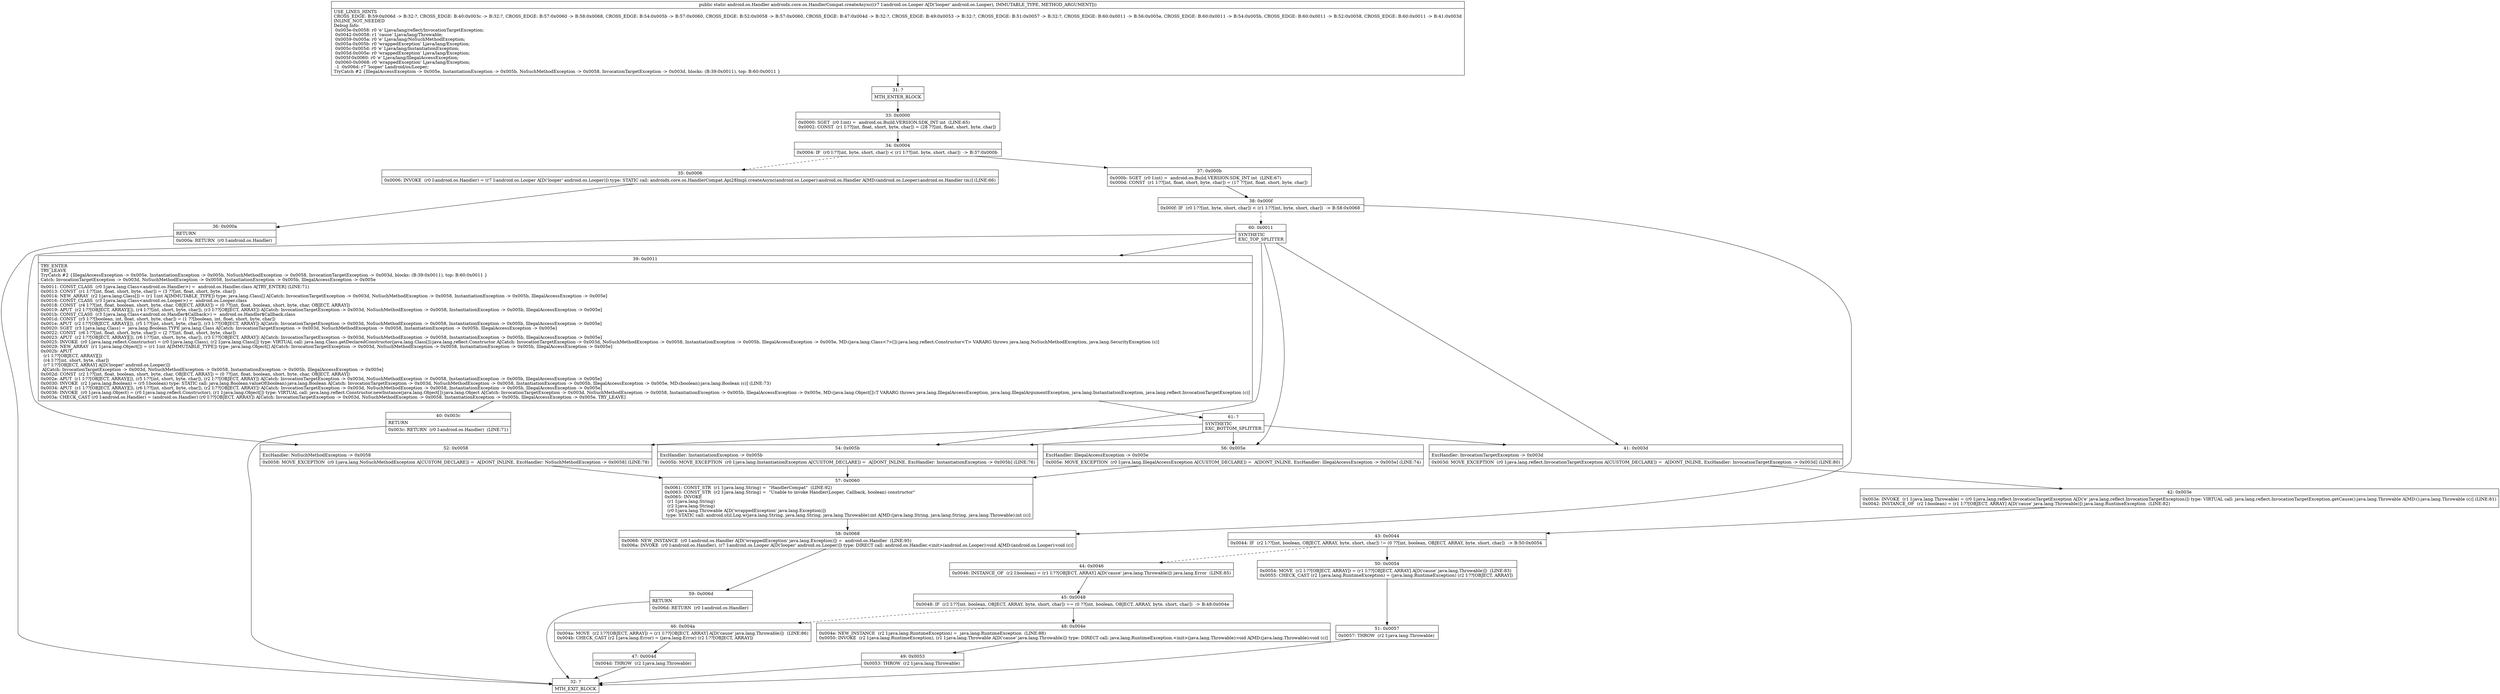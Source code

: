 digraph "CFG forandroidx.core.os.HandlerCompat.createAsync(Landroid\/os\/Looper;)Landroid\/os\/Handler;" {
Node_31 [shape=record,label="{31\:\ ?|MTH_ENTER_BLOCK\l}"];
Node_33 [shape=record,label="{33\:\ 0x0000|0x0000: SGET  (r0 I:int) =  android.os.Build.VERSION.SDK_INT int  (LINE:65)\l0x0002: CONST  (r1 I:??[int, float, short, byte, char]) = (28 ??[int, float, short, byte, char]) \l}"];
Node_34 [shape=record,label="{34\:\ 0x0004|0x0004: IF  (r0 I:??[int, byte, short, char]) \< (r1 I:??[int, byte, short, char])  \-\> B:37:0x000b \l}"];
Node_35 [shape=record,label="{35\:\ 0x0006|0x0006: INVOKE  (r0 I:android.os.Handler) = (r7 I:android.os.Looper A[D('looper' android.os.Looper)]) type: STATIC call: androidx.core.os.HandlerCompat.Api28Impl.createAsync(android.os.Looper):android.os.Handler A[MD:(android.os.Looper):android.os.Handler (m)] (LINE:66)\l}"];
Node_36 [shape=record,label="{36\:\ 0x000a|RETURN\l|0x000a: RETURN  (r0 I:android.os.Handler) \l}"];
Node_32 [shape=record,label="{32\:\ ?|MTH_EXIT_BLOCK\l}"];
Node_37 [shape=record,label="{37\:\ 0x000b|0x000b: SGET  (r0 I:int) =  android.os.Build.VERSION.SDK_INT int  (LINE:67)\l0x000d: CONST  (r1 I:??[int, float, short, byte, char]) = (17 ??[int, float, short, byte, char]) \l}"];
Node_38 [shape=record,label="{38\:\ 0x000f|0x000f: IF  (r0 I:??[int, byte, short, char]) \< (r1 I:??[int, byte, short, char])  \-\> B:58:0x0068 \l}"];
Node_58 [shape=record,label="{58\:\ 0x0068|0x0068: NEW_INSTANCE  (r0 I:android.os.Handler A[D('wrappedException' java.lang.Exception)]) =  android.os.Handler  (LINE:95)\l0x006a: INVOKE  (r0 I:android.os.Handler), (r7 I:android.os.Looper A[D('looper' android.os.Looper)]) type: DIRECT call: android.os.Handler.\<init\>(android.os.Looper):void A[MD:(android.os.Looper):void (c)]\l}"];
Node_59 [shape=record,label="{59\:\ 0x006d|RETURN\l|0x006d: RETURN  (r0 I:android.os.Handler) \l}"];
Node_60 [shape=record,label="{60\:\ 0x0011|SYNTHETIC\lEXC_TOP_SPLITTER\l}"];
Node_39 [shape=record,label="{39\:\ 0x0011|TRY_ENTER\lTRY_LEAVE\lTryCatch #2 \{IllegalAccessException \-\> 0x005e, InstantiationException \-\> 0x005b, NoSuchMethodException \-\> 0x0058, InvocationTargetException \-\> 0x003d, blocks: (B:39:0x0011), top: B:60:0x0011 \}\lCatch: InvocationTargetException \-\> 0x003d, NoSuchMethodException \-\> 0x0058, InstantiationException \-\> 0x005b, IllegalAccessException \-\> 0x005e\l|0x0011: CONST_CLASS  (r0 I:java.lang.Class\<android.os.Handler\>) =  android.os.Handler.class A[TRY_ENTER] (LINE:71)\l0x0013: CONST  (r1 I:??[int, float, short, byte, char]) = (3 ??[int, float, short, byte, char]) \l0x0014: NEW_ARRAY  (r2 I:java.lang.Class[]) = (r1 I:int A[IMMUTABLE_TYPE]) type: java.lang.Class[] A[Catch: InvocationTargetException \-\> 0x003d, NoSuchMethodException \-\> 0x0058, InstantiationException \-\> 0x005b, IllegalAccessException \-\> 0x005e]\l0x0016: CONST_CLASS  (r3 I:java.lang.Class\<android.os.Looper\>) =  android.os.Looper.class \l0x0018: CONST  (r4 I:??[int, float, boolean, short, byte, char, OBJECT, ARRAY]) = (0 ??[int, float, boolean, short, byte, char, OBJECT, ARRAY]) \l0x0019: APUT  (r2 I:??[OBJECT, ARRAY][]), (r4 I:??[int, short, byte, char]), (r3 I:??[OBJECT, ARRAY]) A[Catch: InvocationTargetException \-\> 0x003d, NoSuchMethodException \-\> 0x0058, InstantiationException \-\> 0x005b, IllegalAccessException \-\> 0x005e]\l0x001b: CONST_CLASS  (r3 I:java.lang.Class\<android.os.Handler$Callback\>) =  android.os.Handler$Callback.class \l0x001d: CONST  (r5 I:??[boolean, int, float, short, byte, char]) = (1 ??[boolean, int, float, short, byte, char]) \l0x001e: APUT  (r2 I:??[OBJECT, ARRAY][]), (r5 I:??[int, short, byte, char]), (r3 I:??[OBJECT, ARRAY]) A[Catch: InvocationTargetException \-\> 0x003d, NoSuchMethodException \-\> 0x0058, InstantiationException \-\> 0x005b, IllegalAccessException \-\> 0x005e]\l0x0020: SGET  (r3 I:java.lang.Class) =  java.lang.Boolean.TYPE java.lang.Class A[Catch: InvocationTargetException \-\> 0x003d, NoSuchMethodException \-\> 0x0058, InstantiationException \-\> 0x005b, IllegalAccessException \-\> 0x005e]\l0x0022: CONST  (r6 I:??[int, float, short, byte, char]) = (2 ??[int, float, short, byte, char]) \l0x0023: APUT  (r2 I:??[OBJECT, ARRAY][]), (r6 I:??[int, short, byte, char]), (r3 I:??[OBJECT, ARRAY]) A[Catch: InvocationTargetException \-\> 0x003d, NoSuchMethodException \-\> 0x0058, InstantiationException \-\> 0x005b, IllegalAccessException \-\> 0x005e]\l0x0025: INVOKE  (r0 I:java.lang.reflect.Constructor) = (r0 I:java.lang.Class), (r2 I:java.lang.Class[]) type: VIRTUAL call: java.lang.Class.getDeclaredConstructor(java.lang.Class[]):java.lang.reflect.Constructor A[Catch: InvocationTargetException \-\> 0x003d, NoSuchMethodException \-\> 0x0058, InstantiationException \-\> 0x005b, IllegalAccessException \-\> 0x005e, MD:(java.lang.Class\<?\>[]):java.lang.reflect.Constructor\<T\> VARARG throws java.lang.NoSuchMethodException, java.lang.SecurityException (c)]\l0x0029: NEW_ARRAY  (r1 I:java.lang.Object[]) = (r1 I:int A[IMMUTABLE_TYPE]) type: java.lang.Object[] A[Catch: InvocationTargetException \-\> 0x003d, NoSuchMethodException \-\> 0x0058, InstantiationException \-\> 0x005b, IllegalAccessException \-\> 0x005e]\l0x002b: APUT  \l  (r1 I:??[OBJECT, ARRAY][])\l  (r4 I:??[int, short, byte, char])\l  (r7 I:??[OBJECT, ARRAY] A[D('looper' android.os.Looper)])\l A[Catch: InvocationTargetException \-\> 0x003d, NoSuchMethodException \-\> 0x0058, InstantiationException \-\> 0x005b, IllegalAccessException \-\> 0x005e]\l0x002d: CONST  (r2 I:??[int, float, boolean, short, byte, char, OBJECT, ARRAY]) = (0 ??[int, float, boolean, short, byte, char, OBJECT, ARRAY]) \l0x002e: APUT  (r1 I:??[OBJECT, ARRAY][]), (r5 I:??[int, short, byte, char]), (r2 I:??[OBJECT, ARRAY]) A[Catch: InvocationTargetException \-\> 0x003d, NoSuchMethodException \-\> 0x0058, InstantiationException \-\> 0x005b, IllegalAccessException \-\> 0x005e]\l0x0030: INVOKE  (r2 I:java.lang.Boolean) = (r5 I:boolean) type: STATIC call: java.lang.Boolean.valueOf(boolean):java.lang.Boolean A[Catch: InvocationTargetException \-\> 0x003d, NoSuchMethodException \-\> 0x0058, InstantiationException \-\> 0x005b, IllegalAccessException \-\> 0x005e, MD:(boolean):java.lang.Boolean (c)] (LINE:73)\l0x0034: APUT  (r1 I:??[OBJECT, ARRAY][]), (r6 I:??[int, short, byte, char]), (r2 I:??[OBJECT, ARRAY]) A[Catch: InvocationTargetException \-\> 0x003d, NoSuchMethodException \-\> 0x0058, InstantiationException \-\> 0x005b, IllegalAccessException \-\> 0x005e]\l0x0036: INVOKE  (r0 I:java.lang.Object) = (r0 I:java.lang.reflect.Constructor), (r1 I:java.lang.Object[]) type: VIRTUAL call: java.lang.reflect.Constructor.newInstance(java.lang.Object[]):java.lang.Object A[Catch: InvocationTargetException \-\> 0x003d, NoSuchMethodException \-\> 0x0058, InstantiationException \-\> 0x005b, IllegalAccessException \-\> 0x005e, MD:(java.lang.Object[]):T VARARG throws java.lang.IllegalAccessException, java.lang.IllegalArgumentException, java.lang.InstantiationException, java.lang.reflect.InvocationTargetException (c)]\l0x003a: CHECK_CAST (r0 I:android.os.Handler) = (android.os.Handler) (r0 I:??[OBJECT, ARRAY]) A[Catch: InvocationTargetException \-\> 0x003d, NoSuchMethodException \-\> 0x0058, InstantiationException \-\> 0x005b, IllegalAccessException \-\> 0x005e, TRY_LEAVE]\l}"];
Node_40 [shape=record,label="{40\:\ 0x003c|RETURN\l|0x003c: RETURN  (r0 I:android.os.Handler)  (LINE:71)\l}"];
Node_61 [shape=record,label="{61\:\ ?|SYNTHETIC\lEXC_BOTTOM_SPLITTER\l}"];
Node_56 [shape=record,label="{56\:\ 0x005e|ExcHandler: IllegalAccessException \-\> 0x005e\l|0x005e: MOVE_EXCEPTION  (r0 I:java.lang.IllegalAccessException A[CUSTOM_DECLARE]) =  A[DONT_INLINE, ExcHandler: IllegalAccessException \-\> 0x005e] (LINE:74)\l}"];
Node_57 [shape=record,label="{57\:\ 0x0060|0x0061: CONST_STR  (r1 I:java.lang.String) =  \"HandlerCompat\"  (LINE:92)\l0x0063: CONST_STR  (r2 I:java.lang.String) =  \"Unable to invoke Handler(Looper, Callback, boolean) constructor\" \l0x0065: INVOKE  \l  (r1 I:java.lang.String)\l  (r2 I:java.lang.String)\l  (r0 I:java.lang.Throwable A[D('wrappedException' java.lang.Exception)])\l type: STATIC call: android.util.Log.w(java.lang.String, java.lang.String, java.lang.Throwable):int A[MD:(java.lang.String, java.lang.String, java.lang.Throwable):int (c)]\l}"];
Node_54 [shape=record,label="{54\:\ 0x005b|ExcHandler: InstantiationException \-\> 0x005b\l|0x005b: MOVE_EXCEPTION  (r0 I:java.lang.InstantiationException A[CUSTOM_DECLARE]) =  A[DONT_INLINE, ExcHandler: InstantiationException \-\> 0x005b] (LINE:76)\l}"];
Node_52 [shape=record,label="{52\:\ 0x0058|ExcHandler: NoSuchMethodException \-\> 0x0058\l|0x0058: MOVE_EXCEPTION  (r0 I:java.lang.NoSuchMethodException A[CUSTOM_DECLARE]) =  A[DONT_INLINE, ExcHandler: NoSuchMethodException \-\> 0x0058] (LINE:78)\l}"];
Node_41 [shape=record,label="{41\:\ 0x003d|ExcHandler: InvocationTargetException \-\> 0x003d\l|0x003d: MOVE_EXCEPTION  (r0 I:java.lang.reflect.InvocationTargetException A[CUSTOM_DECLARE]) =  A[DONT_INLINE, ExcHandler: InvocationTargetException \-\> 0x003d] (LINE:80)\l}"];
Node_42 [shape=record,label="{42\:\ 0x003e|0x003e: INVOKE  (r1 I:java.lang.Throwable) = (r0 I:java.lang.reflect.InvocationTargetException A[D('e' java.lang.reflect.InvocationTargetException)]) type: VIRTUAL call: java.lang.reflect.InvocationTargetException.getCause():java.lang.Throwable A[MD:():java.lang.Throwable (c)] (LINE:81)\l0x0042: INSTANCE_OF  (r2 I:boolean) = (r1 I:??[OBJECT, ARRAY] A[D('cause' java.lang.Throwable)]) java.lang.RuntimeException  (LINE:82)\l}"];
Node_43 [shape=record,label="{43\:\ 0x0044|0x0044: IF  (r2 I:??[int, boolean, OBJECT, ARRAY, byte, short, char]) != (0 ??[int, boolean, OBJECT, ARRAY, byte, short, char])  \-\> B:50:0x0054 \l}"];
Node_44 [shape=record,label="{44\:\ 0x0046|0x0046: INSTANCE_OF  (r2 I:boolean) = (r1 I:??[OBJECT, ARRAY] A[D('cause' java.lang.Throwable)]) java.lang.Error  (LINE:85)\l}"];
Node_45 [shape=record,label="{45\:\ 0x0048|0x0048: IF  (r2 I:??[int, boolean, OBJECT, ARRAY, byte, short, char]) == (0 ??[int, boolean, OBJECT, ARRAY, byte, short, char])  \-\> B:48:0x004e \l}"];
Node_46 [shape=record,label="{46\:\ 0x004a|0x004a: MOVE  (r2 I:??[OBJECT, ARRAY]) = (r1 I:??[OBJECT, ARRAY] A[D('cause' java.lang.Throwable)])  (LINE:86)\l0x004b: CHECK_CAST (r2 I:java.lang.Error) = (java.lang.Error) (r2 I:??[OBJECT, ARRAY]) \l}"];
Node_47 [shape=record,label="{47\:\ 0x004d|0x004d: THROW  (r2 I:java.lang.Throwable) \l}"];
Node_48 [shape=record,label="{48\:\ 0x004e|0x004e: NEW_INSTANCE  (r2 I:java.lang.RuntimeException) =  java.lang.RuntimeException  (LINE:88)\l0x0050: INVOKE  (r2 I:java.lang.RuntimeException), (r1 I:java.lang.Throwable A[D('cause' java.lang.Throwable)]) type: DIRECT call: java.lang.RuntimeException.\<init\>(java.lang.Throwable):void A[MD:(java.lang.Throwable):void (c)]\l}"];
Node_49 [shape=record,label="{49\:\ 0x0053|0x0053: THROW  (r2 I:java.lang.Throwable) \l}"];
Node_50 [shape=record,label="{50\:\ 0x0054|0x0054: MOVE  (r2 I:??[OBJECT, ARRAY]) = (r1 I:??[OBJECT, ARRAY] A[D('cause' java.lang.Throwable)])  (LINE:83)\l0x0055: CHECK_CAST (r2 I:java.lang.RuntimeException) = (java.lang.RuntimeException) (r2 I:??[OBJECT, ARRAY]) \l}"];
Node_51 [shape=record,label="{51\:\ 0x0057|0x0057: THROW  (r2 I:java.lang.Throwable) \l}"];
MethodNode[shape=record,label="{public static android.os.Handler androidx.core.os.HandlerCompat.createAsync((r7 I:android.os.Looper A[D('looper' android.os.Looper), IMMUTABLE_TYPE, METHOD_ARGUMENT]))  | USE_LINES_HINTS\lCROSS_EDGE: B:59:0x006d \-\> B:32:?, CROSS_EDGE: B:40:0x003c \-\> B:32:?, CROSS_EDGE: B:57:0x0060 \-\> B:58:0x0068, CROSS_EDGE: B:54:0x005b \-\> B:57:0x0060, CROSS_EDGE: B:52:0x0058 \-\> B:57:0x0060, CROSS_EDGE: B:47:0x004d \-\> B:32:?, CROSS_EDGE: B:49:0x0053 \-\> B:32:?, CROSS_EDGE: B:51:0x0057 \-\> B:32:?, CROSS_EDGE: B:60:0x0011 \-\> B:56:0x005e, CROSS_EDGE: B:60:0x0011 \-\> B:54:0x005b, CROSS_EDGE: B:60:0x0011 \-\> B:52:0x0058, CROSS_EDGE: B:60:0x0011 \-\> B:41:0x003d\lINLINE_NOT_NEEDED\lDebug Info:\l  0x003e\-0x0058: r0 'e' Ljava\/lang\/reflect\/InvocationTargetException;\l  0x0042\-0x0058: r1 'cause' Ljava\/lang\/Throwable;\l  0x0059\-0x005a: r0 'e' Ljava\/lang\/NoSuchMethodException;\l  0x005a\-0x005b: r0 'wrappedException' Ljava\/lang\/Exception;\l  0x005c\-0x005d: r0 'e' Ljava\/lang\/InstantiationException;\l  0x005d\-0x005e: r0 'wrappedException' Ljava\/lang\/Exception;\l  0x005f\-0x0060: r0 'e' Ljava\/lang\/IllegalAccessException;\l  0x0060\-0x0068: r0 'wrappedException' Ljava\/lang\/Exception;\l  \-1 \-0x006d: r7 'looper' Landroid\/os\/Looper;\lTryCatch #2 \{IllegalAccessException \-\> 0x005e, InstantiationException \-\> 0x005b, NoSuchMethodException \-\> 0x0058, InvocationTargetException \-\> 0x003d, blocks: (B:39:0x0011), top: B:60:0x0011 \}\l}"];
MethodNode -> Node_31;Node_31 -> Node_33;
Node_33 -> Node_34;
Node_34 -> Node_35[style=dashed];
Node_34 -> Node_37;
Node_35 -> Node_36;
Node_36 -> Node_32;
Node_37 -> Node_38;
Node_38 -> Node_58;
Node_38 -> Node_60[style=dashed];
Node_58 -> Node_59;
Node_59 -> Node_32;
Node_60 -> Node_39;
Node_60 -> Node_56;
Node_60 -> Node_54;
Node_60 -> Node_52;
Node_60 -> Node_41;
Node_39 -> Node_40;
Node_39 -> Node_61;
Node_40 -> Node_32;
Node_61 -> Node_56;
Node_61 -> Node_54;
Node_61 -> Node_52;
Node_61 -> Node_41;
Node_56 -> Node_57;
Node_57 -> Node_58;
Node_54 -> Node_57;
Node_52 -> Node_57;
Node_41 -> Node_42;
Node_42 -> Node_43;
Node_43 -> Node_44[style=dashed];
Node_43 -> Node_50;
Node_44 -> Node_45;
Node_45 -> Node_46[style=dashed];
Node_45 -> Node_48;
Node_46 -> Node_47;
Node_47 -> Node_32;
Node_48 -> Node_49;
Node_49 -> Node_32;
Node_50 -> Node_51;
Node_51 -> Node_32;
}

